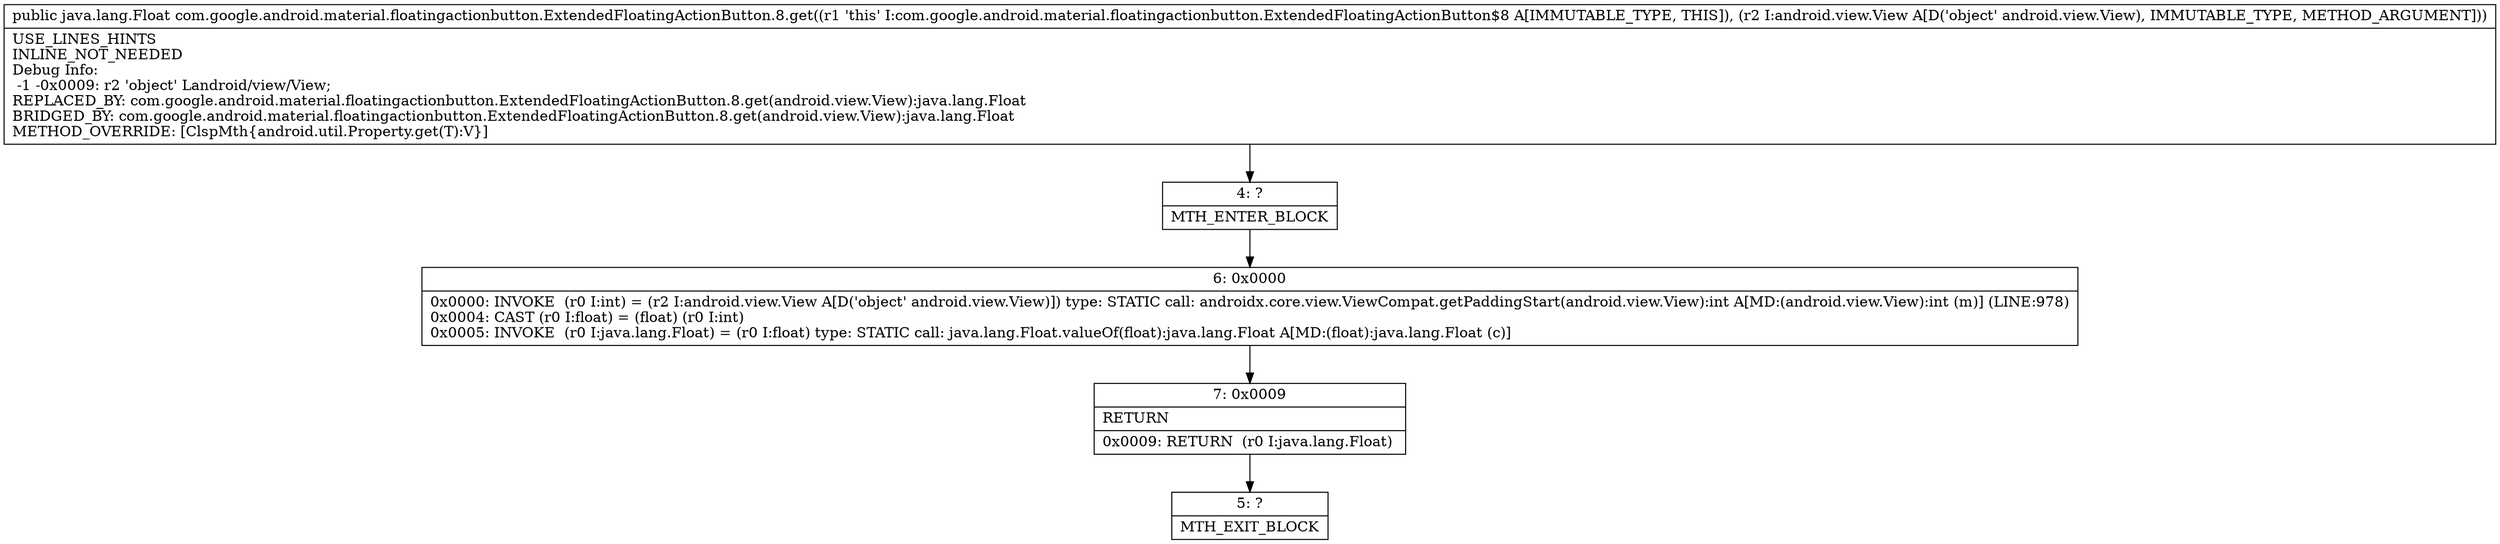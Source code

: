 digraph "CFG forcom.google.android.material.floatingactionbutton.ExtendedFloatingActionButton.8.get(Landroid\/view\/View;)Ljava\/lang\/Float;" {
Node_4 [shape=record,label="{4\:\ ?|MTH_ENTER_BLOCK\l}"];
Node_6 [shape=record,label="{6\:\ 0x0000|0x0000: INVOKE  (r0 I:int) = (r2 I:android.view.View A[D('object' android.view.View)]) type: STATIC call: androidx.core.view.ViewCompat.getPaddingStart(android.view.View):int A[MD:(android.view.View):int (m)] (LINE:978)\l0x0004: CAST (r0 I:float) = (float) (r0 I:int) \l0x0005: INVOKE  (r0 I:java.lang.Float) = (r0 I:float) type: STATIC call: java.lang.Float.valueOf(float):java.lang.Float A[MD:(float):java.lang.Float (c)]\l}"];
Node_7 [shape=record,label="{7\:\ 0x0009|RETURN\l|0x0009: RETURN  (r0 I:java.lang.Float) \l}"];
Node_5 [shape=record,label="{5\:\ ?|MTH_EXIT_BLOCK\l}"];
MethodNode[shape=record,label="{public java.lang.Float com.google.android.material.floatingactionbutton.ExtendedFloatingActionButton.8.get((r1 'this' I:com.google.android.material.floatingactionbutton.ExtendedFloatingActionButton$8 A[IMMUTABLE_TYPE, THIS]), (r2 I:android.view.View A[D('object' android.view.View), IMMUTABLE_TYPE, METHOD_ARGUMENT]))  | USE_LINES_HINTS\lINLINE_NOT_NEEDED\lDebug Info:\l  \-1 \-0x0009: r2 'object' Landroid\/view\/View;\lREPLACED_BY: com.google.android.material.floatingactionbutton.ExtendedFloatingActionButton.8.get(android.view.View):java.lang.Float\lBRIDGED_BY: com.google.android.material.floatingactionbutton.ExtendedFloatingActionButton.8.get(android.view.View):java.lang.Float\lMETHOD_OVERRIDE: [ClspMth\{android.util.Property.get(T):V\}]\l}"];
MethodNode -> Node_4;Node_4 -> Node_6;
Node_6 -> Node_7;
Node_7 -> Node_5;
}

